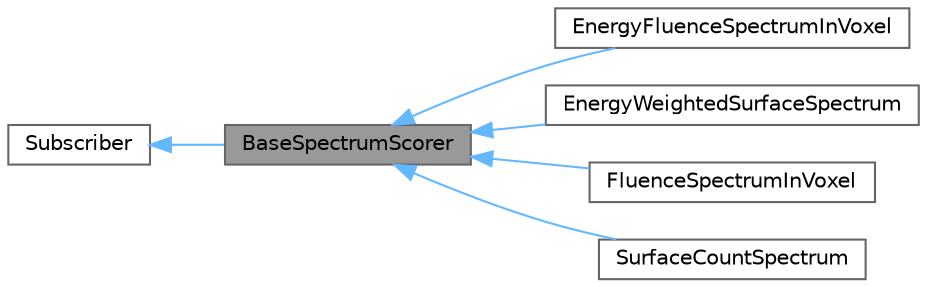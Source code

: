 digraph "BaseSpectrumScorer"
{
 // LATEX_PDF_SIZE
  bgcolor="transparent";
  edge [fontname=Helvetica,fontsize=10,labelfontname=Helvetica,labelfontsize=10];
  node [fontname=Helvetica,fontsize=10,shape=box,height=0.2,width=0.4];
  rankdir="LR";
  Node1 [id="Node000001",label="BaseSpectrumScorer",height=0.2,width=0.4,color="gray40", fillcolor="grey60", style="filled", fontcolor="black",tooltip="abstract base class for scoring spectrum information"];
  Node2 -> Node1 [id="edge1_Node000001_Node000002",dir="back",color="steelblue1",style="solid",tooltip=" "];
  Node2 [id="Node000002",label="Subscriber",height=0.2,width=0.4,color="gray40", fillcolor="white", style="filled",URL="$classSubscriber.html",tooltip=" "];
  Node1 -> Node3 [id="edge2_Node000001_Node000003",dir="back",color="steelblue1",style="solid",tooltip=" "];
  Node3 [id="Node000003",label="EnergyFluenceSpectrumInVoxel",height=0.2,width=0.4,color="gray40", fillcolor="white", style="filled",URL="$classEnergyFluenceSpectrumInVoxel.html",tooltip="A class for scoring the energy fluence of particles enter a voxel of the scoring phantom geometry."];
  Node1 -> Node4 [id="edge3_Node000001_Node000004",dir="back",color="steelblue1",style="solid",tooltip=" "];
  Node4 [id="Node000004",label="EnergyWeightedSurfaceSpectrum",height=0.2,width=0.4,color="gray40", fillcolor="white", style="filled",URL="$classEnergyWeightedSurfaceSpectrum.html",tooltip="A class for scoring the energy weighted spectrum (normalized to total radiant energy) of particles on..."];
  Node1 -> Node5 [id="edge4_Node000001_Node000005",dir="back",color="steelblue1",style="solid",tooltip=" "];
  Node5 [id="Node000005",label="FluenceSpectrumInVoxel",height=0.2,width=0.4,color="gray40", fillcolor="white", style="filled",URL="$classFluenceSpectrumInVoxel.html",tooltip="A class for scoring the fluence of particles enter a voxel of the scoring phantom geometry."];
  Node1 -> Node6 [id="edge5_Node000001_Node000006",dir="back",color="steelblue1",style="solid",tooltip=" "];
  Node6 [id="Node000006",label="SurfaceCountSpectrum",height=0.2,width=0.4,color="gray40", fillcolor="white", style="filled",URL="$classSurfaceCountSpectrum.html",tooltip="A class for scoring a histogram of the number of particles escaping a source geometry."];
}
